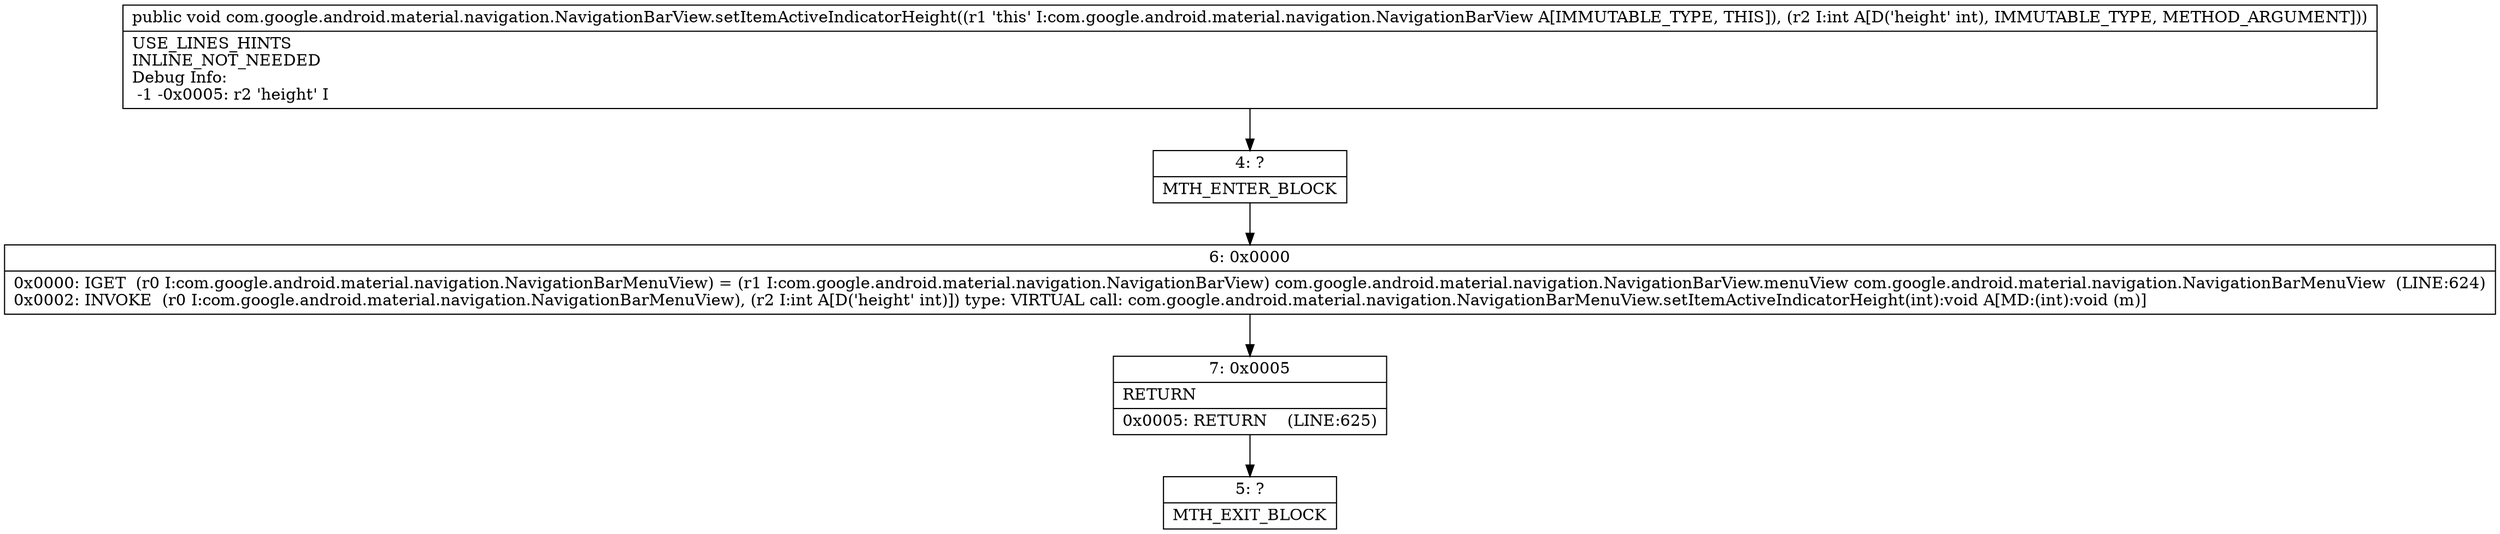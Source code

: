 digraph "CFG forcom.google.android.material.navigation.NavigationBarView.setItemActiveIndicatorHeight(I)V" {
Node_4 [shape=record,label="{4\:\ ?|MTH_ENTER_BLOCK\l}"];
Node_6 [shape=record,label="{6\:\ 0x0000|0x0000: IGET  (r0 I:com.google.android.material.navigation.NavigationBarMenuView) = (r1 I:com.google.android.material.navigation.NavigationBarView) com.google.android.material.navigation.NavigationBarView.menuView com.google.android.material.navigation.NavigationBarMenuView  (LINE:624)\l0x0002: INVOKE  (r0 I:com.google.android.material.navigation.NavigationBarMenuView), (r2 I:int A[D('height' int)]) type: VIRTUAL call: com.google.android.material.navigation.NavigationBarMenuView.setItemActiveIndicatorHeight(int):void A[MD:(int):void (m)]\l}"];
Node_7 [shape=record,label="{7\:\ 0x0005|RETURN\l|0x0005: RETURN    (LINE:625)\l}"];
Node_5 [shape=record,label="{5\:\ ?|MTH_EXIT_BLOCK\l}"];
MethodNode[shape=record,label="{public void com.google.android.material.navigation.NavigationBarView.setItemActiveIndicatorHeight((r1 'this' I:com.google.android.material.navigation.NavigationBarView A[IMMUTABLE_TYPE, THIS]), (r2 I:int A[D('height' int), IMMUTABLE_TYPE, METHOD_ARGUMENT]))  | USE_LINES_HINTS\lINLINE_NOT_NEEDED\lDebug Info:\l  \-1 \-0x0005: r2 'height' I\l}"];
MethodNode -> Node_4;Node_4 -> Node_6;
Node_6 -> Node_7;
Node_7 -> Node_5;
}

